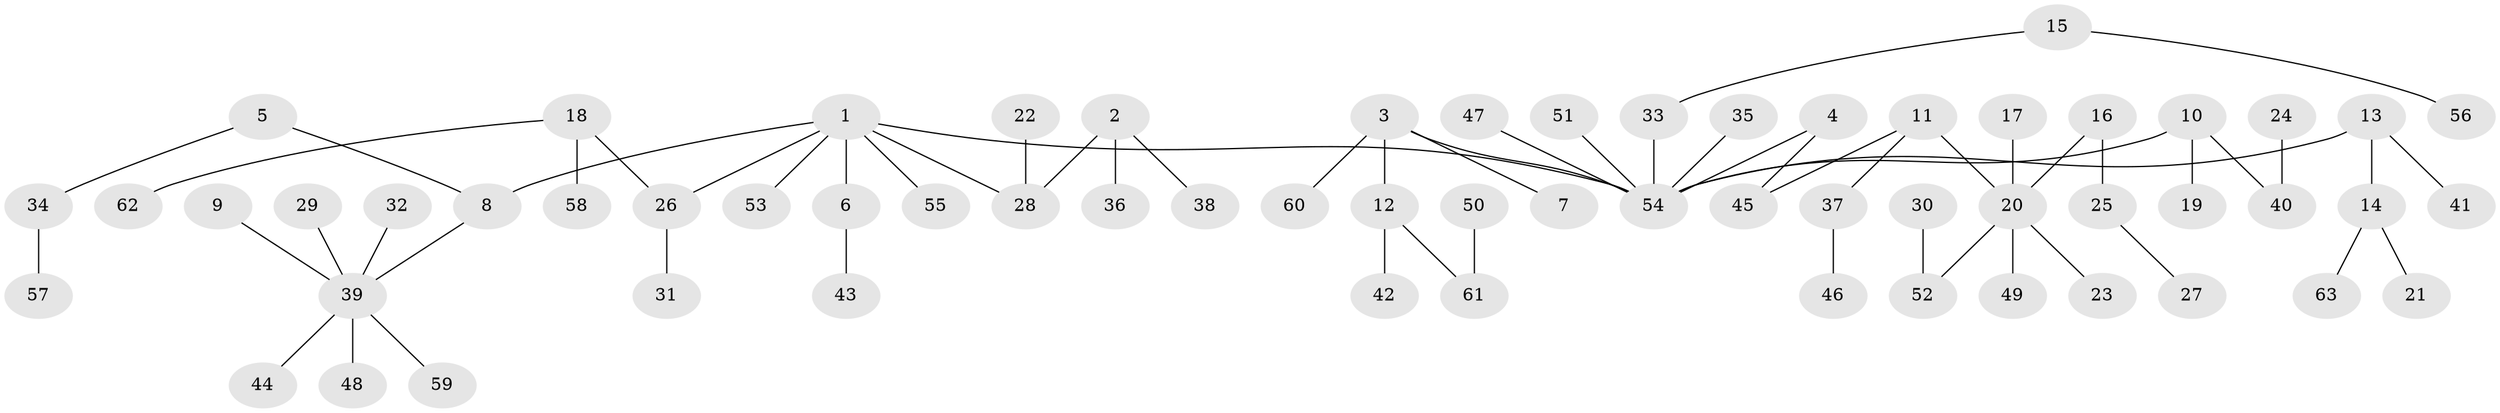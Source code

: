 // original degree distribution, {6: 0.009708737864077669, 10: 0.009708737864077669, 3: 0.10679611650485436, 4: 0.08737864077669903, 2: 0.24271844660194175, 8: 0.009708737864077669, 1: 0.5242718446601942, 7: 0.009708737864077669}
// Generated by graph-tools (version 1.1) at 2025/37/03/04/25 23:37:27]
// undirected, 63 vertices, 62 edges
graph export_dot {
  node [color=gray90,style=filled];
  1;
  2;
  3;
  4;
  5;
  6;
  7;
  8;
  9;
  10;
  11;
  12;
  13;
  14;
  15;
  16;
  17;
  18;
  19;
  20;
  21;
  22;
  23;
  24;
  25;
  26;
  27;
  28;
  29;
  30;
  31;
  32;
  33;
  34;
  35;
  36;
  37;
  38;
  39;
  40;
  41;
  42;
  43;
  44;
  45;
  46;
  47;
  48;
  49;
  50;
  51;
  52;
  53;
  54;
  55;
  56;
  57;
  58;
  59;
  60;
  61;
  62;
  63;
  1 -- 6 [weight=1.0];
  1 -- 8 [weight=1.0];
  1 -- 26 [weight=1.0];
  1 -- 28 [weight=1.0];
  1 -- 53 [weight=1.0];
  1 -- 54 [weight=1.0];
  1 -- 55 [weight=1.0];
  2 -- 28 [weight=1.0];
  2 -- 36 [weight=1.0];
  2 -- 38 [weight=1.0];
  3 -- 7 [weight=1.0];
  3 -- 12 [weight=1.0];
  3 -- 54 [weight=1.0];
  3 -- 60 [weight=1.0];
  4 -- 45 [weight=1.0];
  4 -- 54 [weight=1.0];
  5 -- 8 [weight=1.0];
  5 -- 34 [weight=1.0];
  6 -- 43 [weight=1.0];
  8 -- 39 [weight=1.0];
  9 -- 39 [weight=1.0];
  10 -- 19 [weight=1.0];
  10 -- 40 [weight=1.0];
  10 -- 54 [weight=1.0];
  11 -- 20 [weight=1.0];
  11 -- 37 [weight=1.0];
  11 -- 45 [weight=1.0];
  12 -- 42 [weight=1.0];
  12 -- 61 [weight=1.0];
  13 -- 14 [weight=1.0];
  13 -- 41 [weight=1.0];
  13 -- 54 [weight=1.0];
  14 -- 21 [weight=1.0];
  14 -- 63 [weight=1.0];
  15 -- 33 [weight=1.0];
  15 -- 56 [weight=1.0];
  16 -- 20 [weight=1.0];
  16 -- 25 [weight=1.0];
  17 -- 20 [weight=1.0];
  18 -- 26 [weight=1.0];
  18 -- 58 [weight=1.0];
  18 -- 62 [weight=1.0];
  20 -- 23 [weight=1.0];
  20 -- 49 [weight=1.0];
  20 -- 52 [weight=1.0];
  22 -- 28 [weight=1.0];
  24 -- 40 [weight=1.0];
  25 -- 27 [weight=1.0];
  26 -- 31 [weight=1.0];
  29 -- 39 [weight=1.0];
  30 -- 52 [weight=1.0];
  32 -- 39 [weight=1.0];
  33 -- 54 [weight=1.0];
  34 -- 57 [weight=1.0];
  35 -- 54 [weight=1.0];
  37 -- 46 [weight=1.0];
  39 -- 44 [weight=1.0];
  39 -- 48 [weight=1.0];
  39 -- 59 [weight=1.0];
  47 -- 54 [weight=1.0];
  50 -- 61 [weight=1.0];
  51 -- 54 [weight=1.0];
}
